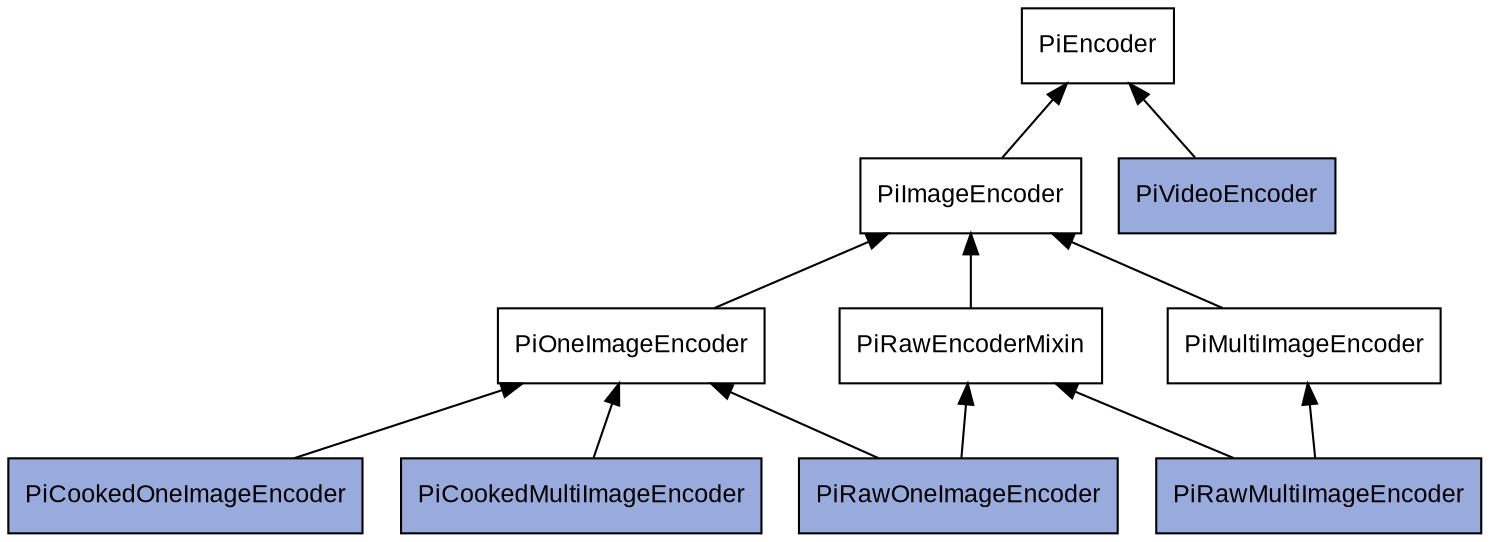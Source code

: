 digraph G {
    graph [rankdir="BT"];

    /* Abstract classes */
    node [shape=rect,style=filled,color="#000000",fillcolor="#ffffff",fontname=Arial,fontsize=12.0];
    PiEncoder           [target="_top", URL="../api.html#picamera.PiEncoder"];
    PiImageEncoder      [target="_top", URL="../api.html#picamera.PiImageEncoder"];
    PiOneImageEncoder   [target="_top", URL="../api.html#picamera.PiOneImageEncoder"];
    PiMultiImageEncoder [target="_top", URL="../api.html#picamera.PiMultiImageEncoder"];
    PiRawEncoderMixin   [target="_top", URL="../api.html#picamera.PiRawEncoderMixin"];

    /* Concrete classes */
    node [shape=rect,style=filled,color="#000000",fillcolor="#99aadd",fontname=Arial,fontsize=12.0];
    PiVideoEncoder            [target="_top", URL="../api.html#picamera.PiVideoEncoder"];
    PiRawOneImageEncoder      [target="_top", URL="../api.html#picamera.PiRawOneImageEncoder"];
    PiRawMultiImageEncoder    [target="_top", URL="../api.html#picamera.PiRawMultiImageEncoder"];
    PiCookedOneImageEncoder   [target="_top", URL="../api.html#picamera.PiCookedOneImageEncoder"];
    PiCookedMultiImageEncoder [target="_top", URL="../api.html#picamera.PiCookedMultiImageEncoder"];

    PiVideoEncoder->PiEncoder;
    PiImageEncoder->PiEncoder;
    PiOneImageEncoder->PiImageEncoder;
    PiMultiImageEncoder->PiImageEncoder;
    PiCookedOneImageEncoder->PiOneImageEncoder;
    PiCookedMultiImageEncoder->PiOneImageEncoder;
    PiRawEncoderMixin->PiImageEncoder;
    PiRawOneImageEncoder->PiOneImageEncoder;
    PiRawOneImageEncoder->PiRawEncoderMixin;
    PiRawMultiImageEncoder->PiMultiImageEncoder;
    PiRawMultiImageEncoder->PiRawEncoderMixin;
}
